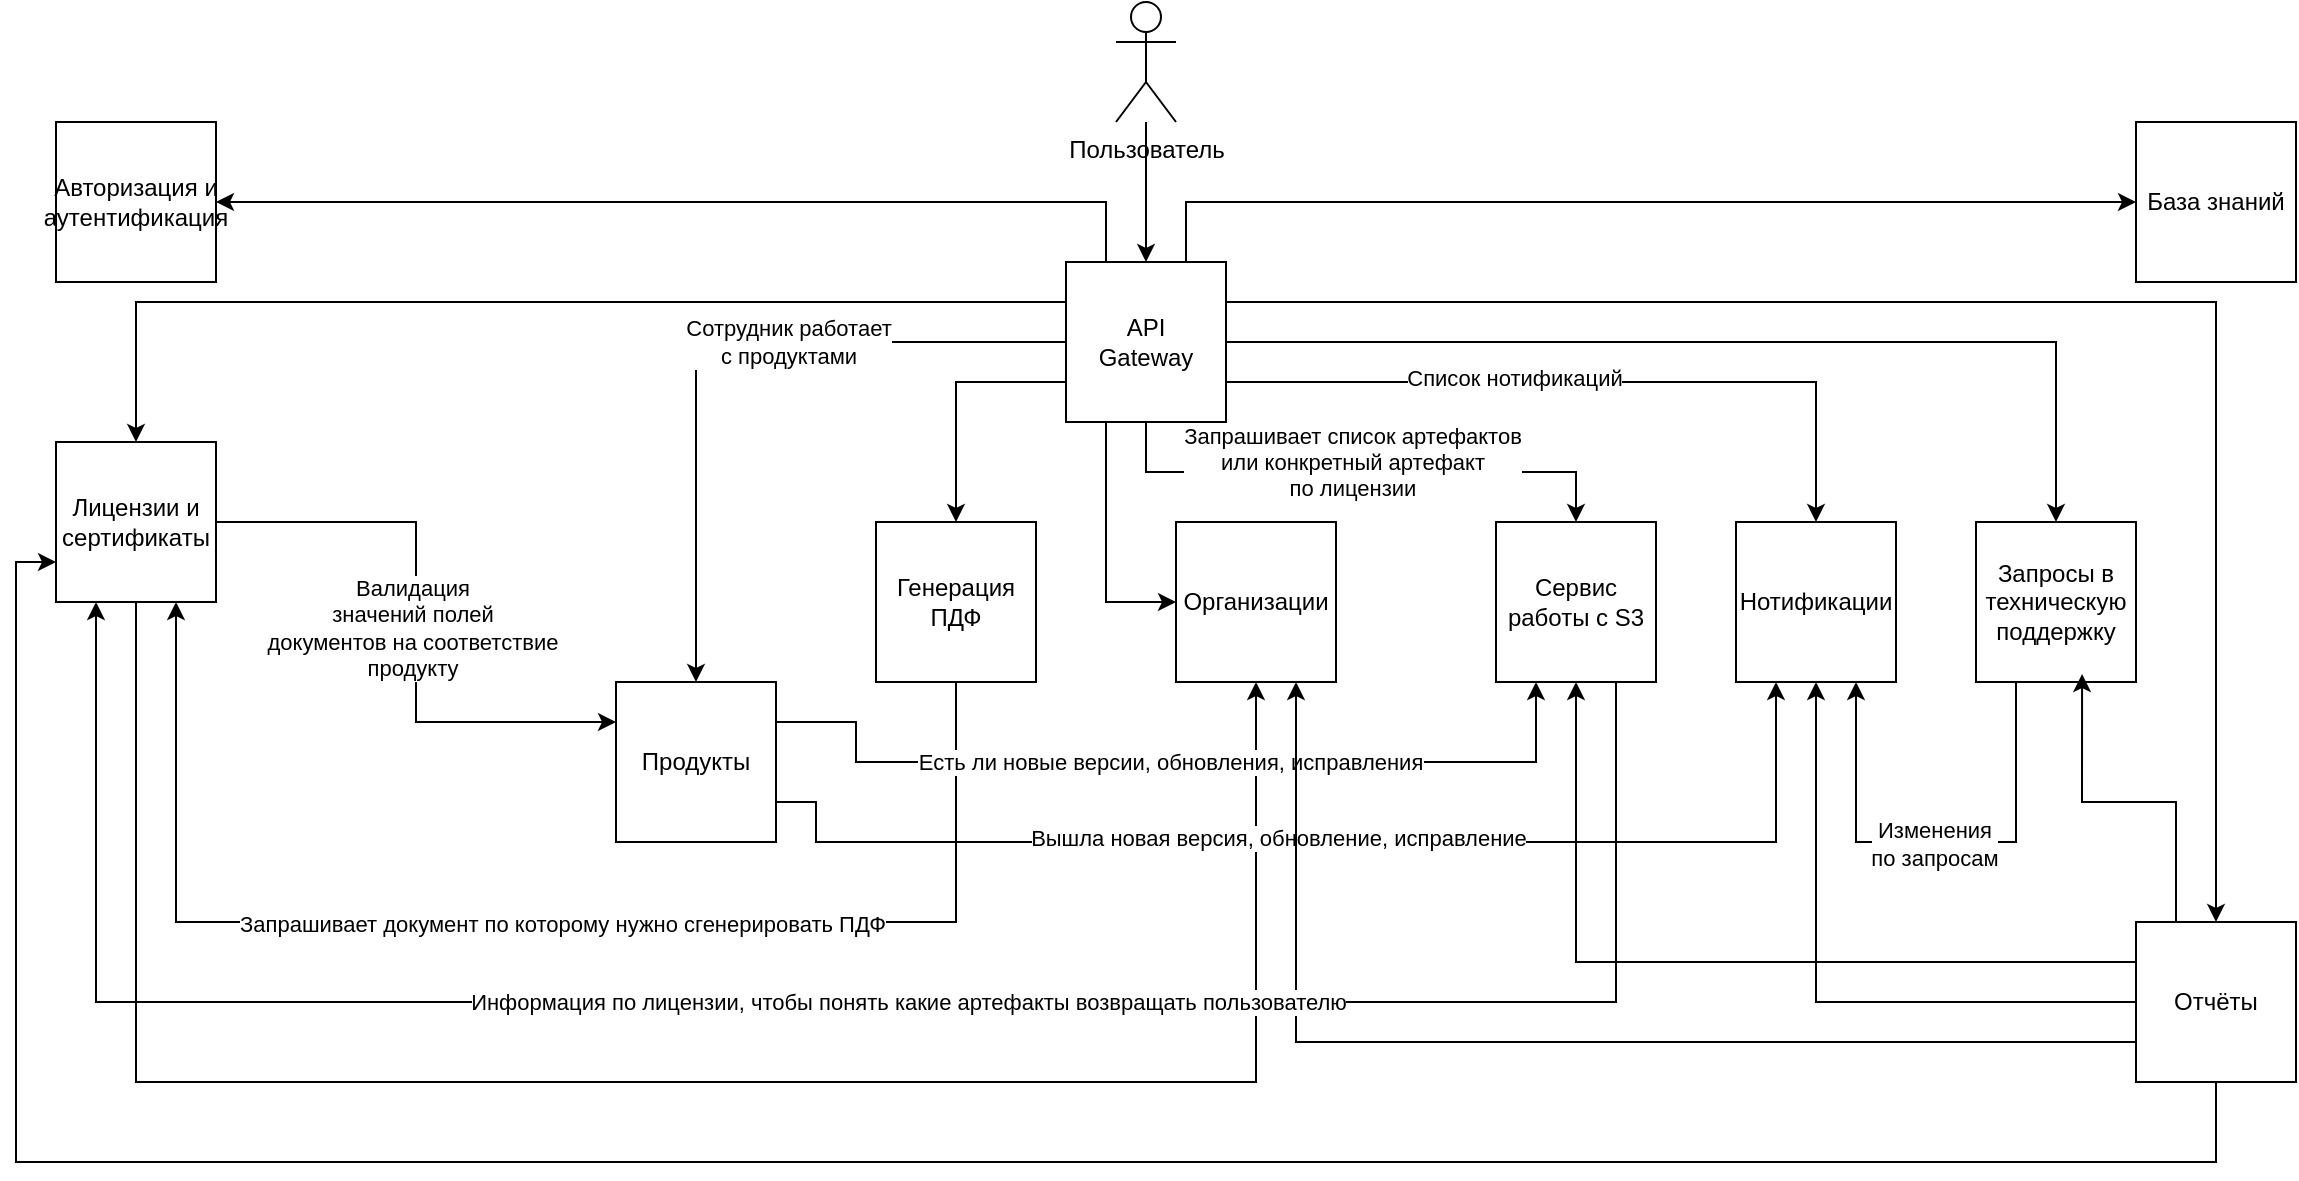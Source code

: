 <mxfile version="24.7.17">
  <diagram name="Page-1" id="SIedrjSHYhCh8qatOTMx">
    <mxGraphModel dx="1434" dy="715" grid="1" gridSize="10" guides="1" tooltips="1" connect="1" arrows="1" fold="1" page="1" pageScale="1" pageWidth="1169" pageHeight="827" math="0" shadow="0">
      <root>
        <mxCell id="0" />
        <mxCell id="1" parent="0" />
        <mxCell id="Ls3zkV5yW3431TjeRwPU-12" style="edgeStyle=orthogonalEdgeStyle;rounded=0;orthogonalLoop=1;jettySize=auto;html=1;entryX=0;entryY=0.25;entryDx=0;entryDy=0;" edge="1" parent="1" source="3ns8ObB6QC6arM-OHQTF-1" target="3ns8ObB6QC6arM-OHQTF-5">
          <mxGeometry relative="1" as="geometry" />
        </mxCell>
        <mxCell id="Ls3zkV5yW3431TjeRwPU-18" value="Валидация&lt;br&gt;значений полей&lt;br&gt;документов на соответствие&lt;br&gt;продукту" style="edgeLabel;html=1;align=center;verticalAlign=middle;resizable=0;points=[];" vertex="1" connectable="0" parent="Ls3zkV5yW3431TjeRwPU-12">
          <mxGeometry x="0.02" y="-2" relative="1" as="geometry">
            <mxPoint as="offset" />
          </mxGeometry>
        </mxCell>
        <mxCell id="Ls3zkV5yW3431TjeRwPU-39" style="edgeStyle=orthogonalEdgeStyle;rounded=0;orthogonalLoop=1;jettySize=auto;html=1;entryX=0.5;entryY=1;entryDx=0;entryDy=0;exitX=0.5;exitY=1;exitDx=0;exitDy=0;" edge="1" parent="1" source="3ns8ObB6QC6arM-OHQTF-1" target="3ns8ObB6QC6arM-OHQTF-7">
          <mxGeometry relative="1" as="geometry">
            <mxPoint x="80" y="330" as="sourcePoint" />
            <Array as="points">
              <mxPoint x="80" y="560" />
              <mxPoint x="640" y="560" />
            </Array>
          </mxGeometry>
        </mxCell>
        <mxCell id="3ns8ObB6QC6arM-OHQTF-1" value="Лицензии и сертификаты" style="whiteSpace=wrap;html=1;aspect=fixed;" parent="1" vertex="1">
          <mxGeometry x="40" y="240" width="80" height="80" as="geometry" />
        </mxCell>
        <mxCell id="Ls3zkV5yW3431TjeRwPU-20" style="edgeStyle=orthogonalEdgeStyle;rounded=0;orthogonalLoop=1;jettySize=auto;html=1;entryX=0.75;entryY=1;entryDx=0;entryDy=0;exitX=0.5;exitY=1;exitDx=0;exitDy=0;" edge="1" parent="1" source="3ns8ObB6QC6arM-OHQTF-2" target="3ns8ObB6QC6arM-OHQTF-1">
          <mxGeometry relative="1" as="geometry">
            <Array as="points">
              <mxPoint x="490" y="480" />
              <mxPoint x="100" y="480" />
            </Array>
          </mxGeometry>
        </mxCell>
        <mxCell id="Ls3zkV5yW3431TjeRwPU-21" value="Запрашивает документ по которому нужно сгенерировать ПДФ" style="edgeLabel;html=1;align=center;verticalAlign=middle;resizable=0;points=[];" vertex="1" connectable="0" parent="Ls3zkV5yW3431TjeRwPU-20">
          <mxGeometry x="-0.023" y="1" relative="1" as="geometry">
            <mxPoint x="10" as="offset" />
          </mxGeometry>
        </mxCell>
        <mxCell id="3ns8ObB6QC6arM-OHQTF-2" value="Генерация ПДФ" style="whiteSpace=wrap;html=1;aspect=fixed;" parent="1" vertex="1">
          <mxGeometry x="450" y="280" width="80" height="80" as="geometry" />
        </mxCell>
        <mxCell id="3ns8ObB6QC6arM-OHQTF-3" value="Нотификации" style="whiteSpace=wrap;html=1;aspect=fixed;" parent="1" vertex="1">
          <mxGeometry x="880" y="280" width="80" height="80" as="geometry" />
        </mxCell>
        <mxCell id="3ns8ObB6QC6arM-OHQTF-4" value="База знаний" style="whiteSpace=wrap;html=1;aspect=fixed;" parent="1" vertex="1">
          <mxGeometry x="1080" y="80" width="80" height="80" as="geometry" />
        </mxCell>
        <mxCell id="Ls3zkV5yW3431TjeRwPU-30" style="edgeStyle=orthogonalEdgeStyle;rounded=0;orthogonalLoop=1;jettySize=auto;html=1;entryX=0.25;entryY=1;entryDx=0;entryDy=0;exitX=1;exitY=0.25;exitDx=0;exitDy=0;" edge="1" parent="1" source="3ns8ObB6QC6arM-OHQTF-5" target="3ns8ObB6QC6arM-OHQTF-16">
          <mxGeometry relative="1" as="geometry">
            <Array as="points">
              <mxPoint x="440" y="380" />
              <mxPoint x="440" y="400" />
              <mxPoint x="780" y="400" />
            </Array>
          </mxGeometry>
        </mxCell>
        <mxCell id="Ls3zkV5yW3431TjeRwPU-31" value="Есть ли новые версии, обновления, исправления" style="edgeLabel;html=1;align=center;verticalAlign=middle;resizable=0;points=[];" vertex="1" connectable="0" parent="Ls3zkV5yW3431TjeRwPU-30">
          <mxGeometry x="-0.068" y="-3" relative="1" as="geometry">
            <mxPoint x="12" y="-3" as="offset" />
          </mxGeometry>
        </mxCell>
        <mxCell id="Ls3zkV5yW3431TjeRwPU-32" style="edgeStyle=orthogonalEdgeStyle;rounded=0;orthogonalLoop=1;jettySize=auto;html=1;exitX=1;exitY=0.75;exitDx=0;exitDy=0;entryX=0.25;entryY=1;entryDx=0;entryDy=0;" edge="1" parent="1" source="3ns8ObB6QC6arM-OHQTF-5" target="3ns8ObB6QC6arM-OHQTF-3">
          <mxGeometry relative="1" as="geometry">
            <mxPoint x="940" y="360" as="targetPoint" />
            <Array as="points">
              <mxPoint x="420" y="420" />
              <mxPoint x="420" y="440" />
              <mxPoint x="900" y="440" />
            </Array>
          </mxGeometry>
        </mxCell>
        <mxCell id="Ls3zkV5yW3431TjeRwPU-33" value="Вышла новая версия, обновление, исправление" style="edgeLabel;html=1;align=center;verticalAlign=middle;resizable=0;points=[];" vertex="1" connectable="0" parent="Ls3zkV5yW3431TjeRwPU-32">
          <mxGeometry x="-0.097" y="2" relative="1" as="geometry">
            <mxPoint as="offset" />
          </mxGeometry>
        </mxCell>
        <mxCell id="3ns8ObB6QC6arM-OHQTF-5" value="Продукты" style="whiteSpace=wrap;html=1;aspect=fixed;" parent="1" vertex="1">
          <mxGeometry x="320" y="360" width="80" height="80" as="geometry" />
        </mxCell>
        <mxCell id="Ls3zkV5yW3431TjeRwPU-42" style="edgeStyle=orthogonalEdgeStyle;rounded=0;orthogonalLoop=1;jettySize=auto;html=1;entryX=0.5;entryY=1;entryDx=0;entryDy=0;" edge="1" parent="1" source="3ns8ObB6QC6arM-OHQTF-6" target="3ns8ObB6QC6arM-OHQTF-16">
          <mxGeometry relative="1" as="geometry">
            <Array as="points">
              <mxPoint x="800" y="500" />
            </Array>
          </mxGeometry>
        </mxCell>
        <mxCell id="Ls3zkV5yW3431TjeRwPU-43" style="edgeStyle=orthogonalEdgeStyle;rounded=0;orthogonalLoop=1;jettySize=auto;html=1;entryX=0.75;entryY=1;entryDx=0;entryDy=0;" edge="1" parent="1" source="3ns8ObB6QC6arM-OHQTF-6" target="3ns8ObB6QC6arM-OHQTF-7">
          <mxGeometry relative="1" as="geometry">
            <Array as="points">
              <mxPoint x="660" y="540" />
            </Array>
          </mxGeometry>
        </mxCell>
        <mxCell id="Ls3zkV5yW3431TjeRwPU-44" style="edgeStyle=orthogonalEdgeStyle;rounded=0;orthogonalLoop=1;jettySize=auto;html=1;entryX=0.5;entryY=1;entryDx=0;entryDy=0;" edge="1" parent="1" source="3ns8ObB6QC6arM-OHQTF-6" target="3ns8ObB6QC6arM-OHQTF-3">
          <mxGeometry relative="1" as="geometry" />
        </mxCell>
        <mxCell id="Ls3zkV5yW3431TjeRwPU-45" style="edgeStyle=orthogonalEdgeStyle;rounded=0;orthogonalLoop=1;jettySize=auto;html=1;entryX=0;entryY=0.75;entryDx=0;entryDy=0;" edge="1" parent="1" source="3ns8ObB6QC6arM-OHQTF-6" target="3ns8ObB6QC6arM-OHQTF-1">
          <mxGeometry relative="1" as="geometry">
            <Array as="points">
              <mxPoint x="1120" y="600" />
              <mxPoint x="20" y="600" />
              <mxPoint x="20" y="300" />
            </Array>
          </mxGeometry>
        </mxCell>
        <mxCell id="3ns8ObB6QC6arM-OHQTF-6" value="Отчёты" style="whiteSpace=wrap;html=1;aspect=fixed;" parent="1" vertex="1">
          <mxGeometry x="1080" y="480" width="80" height="80" as="geometry" />
        </mxCell>
        <mxCell id="3ns8ObB6QC6arM-OHQTF-7" value="Организации" style="whiteSpace=wrap;html=1;aspect=fixed;" parent="1" vertex="1">
          <mxGeometry x="600" y="280" width="80" height="80" as="geometry" />
        </mxCell>
        <mxCell id="Ls3zkV5yW3431TjeRwPU-36" style="edgeStyle=orthogonalEdgeStyle;rounded=0;orthogonalLoop=1;jettySize=auto;html=1;exitX=0.25;exitY=1;exitDx=0;exitDy=0;entryX=0.75;entryY=1;entryDx=0;entryDy=0;" edge="1" parent="1" source="3ns8ObB6QC6arM-OHQTF-8" target="3ns8ObB6QC6arM-OHQTF-3">
          <mxGeometry relative="1" as="geometry">
            <Array as="points">
              <mxPoint x="1020" y="440" />
              <mxPoint x="940" y="440" />
            </Array>
          </mxGeometry>
        </mxCell>
        <mxCell id="Ls3zkV5yW3431TjeRwPU-37" value="Изменения&lt;br&gt;по запросам" style="edgeLabel;html=1;align=center;verticalAlign=middle;resizable=0;points=[];" vertex="1" connectable="0" parent="Ls3zkV5yW3431TjeRwPU-36">
          <mxGeometry x="-0.115" y="1" relative="1" as="geometry">
            <mxPoint x="-15" as="offset" />
          </mxGeometry>
        </mxCell>
        <mxCell id="3ns8ObB6QC6arM-OHQTF-8" value="Запросы в техническую поддержку" style="whiteSpace=wrap;html=1;aspect=fixed;" parent="1" vertex="1">
          <mxGeometry x="1000" y="280" width="80" height="80" as="geometry" />
        </mxCell>
        <mxCell id="Ls3zkV5yW3431TjeRwPU-25" style="edgeStyle=orthogonalEdgeStyle;rounded=0;orthogonalLoop=1;jettySize=auto;html=1;entryX=0.25;entryY=1;entryDx=0;entryDy=0;exitX=0.75;exitY=1;exitDx=0;exitDy=0;" edge="1" parent="1" source="3ns8ObB6QC6arM-OHQTF-16" target="3ns8ObB6QC6arM-OHQTF-1">
          <mxGeometry relative="1" as="geometry">
            <Array as="points">
              <mxPoint x="820" y="520" />
              <mxPoint x="60" y="520" />
            </Array>
          </mxGeometry>
        </mxCell>
        <mxCell id="Ls3zkV5yW3431TjeRwPU-27" value="Информация по лицензии, чтобы понять какие артефакты возвращать пользователю" style="edgeLabel;html=1;align=center;verticalAlign=middle;resizable=0;points=[];" vertex="1" connectable="0" parent="Ls3zkV5yW3431TjeRwPU-25">
          <mxGeometry x="-0.295" y="2" relative="1" as="geometry">
            <mxPoint x="-119" y="-2" as="offset" />
          </mxGeometry>
        </mxCell>
        <mxCell id="3ns8ObB6QC6arM-OHQTF-16" value="Сервис работы с S3" style="whiteSpace=wrap;html=1;aspect=fixed;" parent="1" vertex="1">
          <mxGeometry x="760" y="280" width="80" height="80" as="geometry" />
        </mxCell>
        <mxCell id="3ns8ObB6QC6arM-OHQTF-19" value="Авторизация и аутентификация" style="whiteSpace=wrap;html=1;aspect=fixed;" parent="1" vertex="1">
          <mxGeometry x="40" y="80" width="80" height="80" as="geometry" />
        </mxCell>
        <mxCell id="Ls3zkV5yW3431TjeRwPU-4" style="edgeStyle=orthogonalEdgeStyle;rounded=0;orthogonalLoop=1;jettySize=auto;html=1;entryX=0.5;entryY=0;entryDx=0;entryDy=0;" edge="1" parent="1" source="Ls3zkV5yW3431TjeRwPU-2" target="Ls3zkV5yW3431TjeRwPU-3">
          <mxGeometry relative="1" as="geometry" />
        </mxCell>
        <mxCell id="Ls3zkV5yW3431TjeRwPU-2" value="Пользователь" style="shape=umlActor;verticalLabelPosition=bottom;verticalAlign=top;html=1;outlineConnect=0;" vertex="1" parent="1">
          <mxGeometry x="570" y="20" width="30" height="60" as="geometry" />
        </mxCell>
        <mxCell id="Ls3zkV5yW3431TjeRwPU-10" style="edgeStyle=orthogonalEdgeStyle;rounded=0;orthogonalLoop=1;jettySize=auto;html=1;entryX=1;entryY=0.5;entryDx=0;entryDy=0;exitX=0.25;exitY=0;exitDx=0;exitDy=0;" edge="1" parent="1" source="Ls3zkV5yW3431TjeRwPU-3" target="3ns8ObB6QC6arM-OHQTF-19">
          <mxGeometry relative="1" as="geometry" />
        </mxCell>
        <mxCell id="Ls3zkV5yW3431TjeRwPU-11" style="edgeStyle=orthogonalEdgeStyle;rounded=0;orthogonalLoop=1;jettySize=auto;html=1;entryX=0.5;entryY=0;entryDx=0;entryDy=0;exitX=0;exitY=0.25;exitDx=0;exitDy=0;" edge="1" parent="1" source="Ls3zkV5yW3431TjeRwPU-3" target="3ns8ObB6QC6arM-OHQTF-1">
          <mxGeometry relative="1" as="geometry">
            <mxPoint x="540" y="190" as="sourcePoint" />
          </mxGeometry>
        </mxCell>
        <mxCell id="Ls3zkV5yW3431TjeRwPU-17" style="edgeStyle=orthogonalEdgeStyle;rounded=0;orthogonalLoop=1;jettySize=auto;html=1;entryX=0.5;entryY=0;entryDx=0;entryDy=0;exitX=0;exitY=0.75;exitDx=0;exitDy=0;" edge="1" parent="1" source="Ls3zkV5yW3431TjeRwPU-3" target="3ns8ObB6QC6arM-OHQTF-2">
          <mxGeometry relative="1" as="geometry" />
        </mxCell>
        <mxCell id="Ls3zkV5yW3431TjeRwPU-22" style="edgeStyle=orthogonalEdgeStyle;rounded=0;orthogonalLoop=1;jettySize=auto;html=1;entryX=0.5;entryY=0;entryDx=0;entryDy=0;exitX=0;exitY=0.5;exitDx=0;exitDy=0;" edge="1" parent="1" source="Ls3zkV5yW3431TjeRwPU-3" target="3ns8ObB6QC6arM-OHQTF-5">
          <mxGeometry relative="1" as="geometry">
            <mxPoint x="540" y="210" as="sourcePoint" />
          </mxGeometry>
        </mxCell>
        <mxCell id="Ls3zkV5yW3431TjeRwPU-23" value="Сотрудник работает&lt;br&gt;с продуктами" style="edgeLabel;html=1;align=center;verticalAlign=middle;resizable=0;points=[];" vertex="1" connectable="0" parent="Ls3zkV5yW3431TjeRwPU-22">
          <mxGeometry x="-0.116" relative="1" as="geometry">
            <mxPoint x="18" as="offset" />
          </mxGeometry>
        </mxCell>
        <mxCell id="Ls3zkV5yW3431TjeRwPU-24" style="edgeStyle=orthogonalEdgeStyle;rounded=0;orthogonalLoop=1;jettySize=auto;html=1;exitX=0.5;exitY=1;exitDx=0;exitDy=0;entryX=0.5;entryY=0;entryDx=0;entryDy=0;" edge="1" parent="1" source="Ls3zkV5yW3431TjeRwPU-3" target="3ns8ObB6QC6arM-OHQTF-16">
          <mxGeometry relative="1" as="geometry" />
        </mxCell>
        <mxCell id="Ls3zkV5yW3431TjeRwPU-26" value="Запрашивает список артефактов&lt;br&gt;или конкретный артефакт&lt;br&gt;по лицензии" style="edgeLabel;html=1;align=center;verticalAlign=middle;resizable=0;points=[];" vertex="1" connectable="0" parent="Ls3zkV5yW3431TjeRwPU-24">
          <mxGeometry x="-0.216" relative="1" as="geometry">
            <mxPoint x="24" y="-5" as="offset" />
          </mxGeometry>
        </mxCell>
        <mxCell id="Ls3zkV5yW3431TjeRwPU-28" style="edgeStyle=orthogonalEdgeStyle;rounded=0;orthogonalLoop=1;jettySize=auto;html=1;exitX=1;exitY=0.75;exitDx=0;exitDy=0;entryX=0.5;entryY=0;entryDx=0;entryDy=0;" edge="1" parent="1" source="Ls3zkV5yW3431TjeRwPU-3" target="3ns8ObB6QC6arM-OHQTF-3">
          <mxGeometry relative="1" as="geometry" />
        </mxCell>
        <mxCell id="Ls3zkV5yW3431TjeRwPU-29" value="Список нотификаций" style="edgeLabel;html=1;align=center;verticalAlign=middle;resizable=0;points=[];" vertex="1" connectable="0" parent="Ls3zkV5yW3431TjeRwPU-28">
          <mxGeometry x="0.025" y="2" relative="1" as="geometry">
            <mxPoint x="-43" as="offset" />
          </mxGeometry>
        </mxCell>
        <mxCell id="Ls3zkV5yW3431TjeRwPU-34" style="edgeStyle=orthogonalEdgeStyle;rounded=0;orthogonalLoop=1;jettySize=auto;html=1;exitX=0.75;exitY=0;exitDx=0;exitDy=0;entryX=0;entryY=0.5;entryDx=0;entryDy=0;" edge="1" parent="1" source="Ls3zkV5yW3431TjeRwPU-3" target="3ns8ObB6QC6arM-OHQTF-4">
          <mxGeometry relative="1" as="geometry" />
        </mxCell>
        <mxCell id="Ls3zkV5yW3431TjeRwPU-35" style="edgeStyle=orthogonalEdgeStyle;rounded=0;orthogonalLoop=1;jettySize=auto;html=1;exitX=1;exitY=0.5;exitDx=0;exitDy=0;entryX=0.5;entryY=0;entryDx=0;entryDy=0;" edge="1" parent="1" source="Ls3zkV5yW3431TjeRwPU-3" target="3ns8ObB6QC6arM-OHQTF-8">
          <mxGeometry relative="1" as="geometry" />
        </mxCell>
        <mxCell id="Ls3zkV5yW3431TjeRwPU-38" style="edgeStyle=orthogonalEdgeStyle;rounded=0;orthogonalLoop=1;jettySize=auto;html=1;entryX=0;entryY=0.5;entryDx=0;entryDy=0;exitX=0.25;exitY=1;exitDx=0;exitDy=0;" edge="1" parent="1" source="Ls3zkV5yW3431TjeRwPU-3" target="3ns8ObB6QC6arM-OHQTF-7">
          <mxGeometry relative="1" as="geometry" />
        </mxCell>
        <mxCell id="Ls3zkV5yW3431TjeRwPU-41" style="edgeStyle=orthogonalEdgeStyle;rounded=0;orthogonalLoop=1;jettySize=auto;html=1;entryX=0.5;entryY=0;entryDx=0;entryDy=0;" edge="1" parent="1" source="Ls3zkV5yW3431TjeRwPU-3" target="3ns8ObB6QC6arM-OHQTF-6">
          <mxGeometry relative="1" as="geometry">
            <Array as="points">
              <mxPoint x="1120" y="170" />
            </Array>
          </mxGeometry>
        </mxCell>
        <mxCell id="Ls3zkV5yW3431TjeRwPU-3" value="&lt;div&gt;API&lt;/div&gt;&lt;div&gt;Gateway&lt;br&gt;&lt;/div&gt;" style="whiteSpace=wrap;html=1;aspect=fixed;" vertex="1" parent="1">
          <mxGeometry x="545" y="150" width="80" height="80" as="geometry" />
        </mxCell>
        <mxCell id="Ls3zkV5yW3431TjeRwPU-46" style="edgeStyle=orthogonalEdgeStyle;rounded=0;orthogonalLoop=1;jettySize=auto;html=1;exitX=0.25;exitY=0;exitDx=0;exitDy=0;entryX=0.663;entryY=0.95;entryDx=0;entryDy=0;entryPerimeter=0;" edge="1" parent="1" source="3ns8ObB6QC6arM-OHQTF-6" target="3ns8ObB6QC6arM-OHQTF-8">
          <mxGeometry relative="1" as="geometry" />
        </mxCell>
      </root>
    </mxGraphModel>
  </diagram>
</mxfile>
